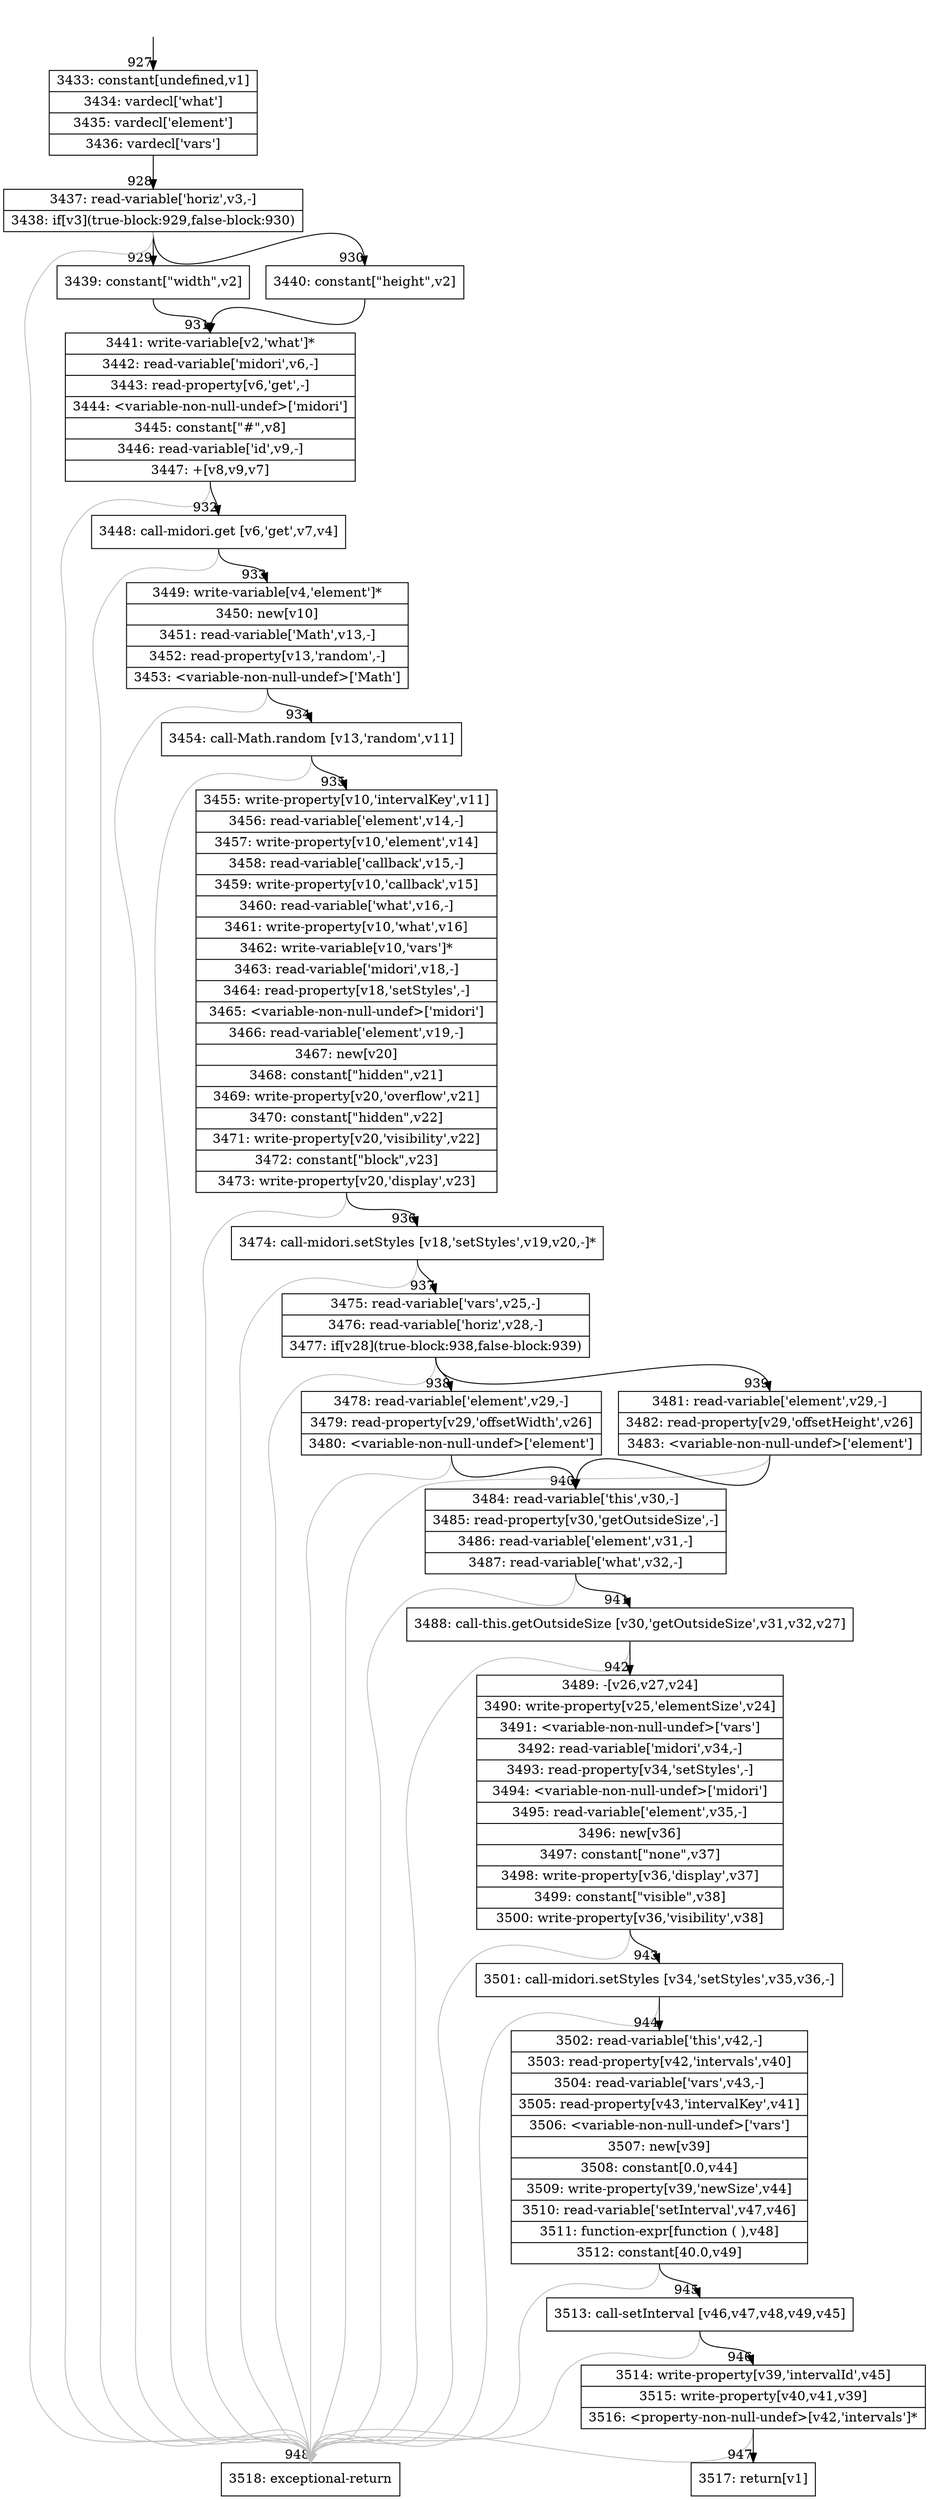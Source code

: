 digraph {
rankdir="TD"
BB_entry49[shape=none,label=""];
BB_entry49 -> BB927 [tailport=s, headport=n, headlabel="    927"]
BB927 [shape=record label="{3433: constant[undefined,v1]|3434: vardecl['what']|3435: vardecl['element']|3436: vardecl['vars']}" ] 
BB927 -> BB928 [tailport=s, headport=n, headlabel="      928"]
BB928 [shape=record label="{3437: read-variable['horiz',v3,-]|3438: if[v3](true-block:929,false-block:930)}" ] 
BB928 -> BB929 [tailport=s, headport=n, headlabel="      929"]
BB928 -> BB930 [tailport=s, headport=n, headlabel="      930"]
BB928 -> BB948 [tailport=s, headport=n, color=gray, headlabel="      948"]
BB929 [shape=record label="{3439: constant[\"width\",v2]}" ] 
BB929 -> BB931 [tailport=s, headport=n, headlabel="      931"]
BB930 [shape=record label="{3440: constant[\"height\",v2]}" ] 
BB930 -> BB931 [tailport=s, headport=n]
BB931 [shape=record label="{3441: write-variable[v2,'what']*|3442: read-variable['midori',v6,-]|3443: read-property[v6,'get',-]|3444: \<variable-non-null-undef\>['midori']|3445: constant[\"#\",v8]|3446: read-variable['id',v9,-]|3447: +[v8,v9,v7]}" ] 
BB931 -> BB932 [tailport=s, headport=n, headlabel="      932"]
BB931 -> BB948 [tailport=s, headport=n, color=gray]
BB932 [shape=record label="{3448: call-midori.get [v6,'get',v7,v4]}" ] 
BB932 -> BB933 [tailport=s, headport=n, headlabel="      933"]
BB932 -> BB948 [tailport=s, headport=n, color=gray]
BB933 [shape=record label="{3449: write-variable[v4,'element']*|3450: new[v10]|3451: read-variable['Math',v13,-]|3452: read-property[v13,'random',-]|3453: \<variable-non-null-undef\>['Math']}" ] 
BB933 -> BB934 [tailport=s, headport=n, headlabel="      934"]
BB933 -> BB948 [tailport=s, headport=n, color=gray]
BB934 [shape=record label="{3454: call-Math.random [v13,'random',v11]}" ] 
BB934 -> BB935 [tailport=s, headport=n, headlabel="      935"]
BB934 -> BB948 [tailport=s, headport=n, color=gray]
BB935 [shape=record label="{3455: write-property[v10,'intervalKey',v11]|3456: read-variable['element',v14,-]|3457: write-property[v10,'element',v14]|3458: read-variable['callback',v15,-]|3459: write-property[v10,'callback',v15]|3460: read-variable['what',v16,-]|3461: write-property[v10,'what',v16]|3462: write-variable[v10,'vars']*|3463: read-variable['midori',v18,-]|3464: read-property[v18,'setStyles',-]|3465: \<variable-non-null-undef\>['midori']|3466: read-variable['element',v19,-]|3467: new[v20]|3468: constant[\"hidden\",v21]|3469: write-property[v20,'overflow',v21]|3470: constant[\"hidden\",v22]|3471: write-property[v20,'visibility',v22]|3472: constant[\"block\",v23]|3473: write-property[v20,'display',v23]}" ] 
BB935 -> BB936 [tailport=s, headport=n, headlabel="      936"]
BB935 -> BB948 [tailport=s, headport=n, color=gray]
BB936 [shape=record label="{3474: call-midori.setStyles [v18,'setStyles',v19,v20,-]*}" ] 
BB936 -> BB937 [tailport=s, headport=n, headlabel="      937"]
BB936 -> BB948 [tailport=s, headport=n, color=gray]
BB937 [shape=record label="{3475: read-variable['vars',v25,-]|3476: read-variable['horiz',v28,-]|3477: if[v28](true-block:938,false-block:939)}" ] 
BB937 -> BB938 [tailport=s, headport=n, headlabel="      938"]
BB937 -> BB939 [tailport=s, headport=n, headlabel="      939"]
BB937 -> BB948 [tailport=s, headport=n, color=gray]
BB938 [shape=record label="{3478: read-variable['element',v29,-]|3479: read-property[v29,'offsetWidth',v26]|3480: \<variable-non-null-undef\>['element']}" ] 
BB938 -> BB940 [tailport=s, headport=n, headlabel="      940"]
BB938 -> BB948 [tailport=s, headport=n, color=gray]
BB939 [shape=record label="{3481: read-variable['element',v29,-]|3482: read-property[v29,'offsetHeight',v26]|3483: \<variable-non-null-undef\>['element']}" ] 
BB939 -> BB940 [tailport=s, headport=n]
BB939 -> BB948 [tailport=s, headport=n, color=gray]
BB940 [shape=record label="{3484: read-variable['this',v30,-]|3485: read-property[v30,'getOutsideSize',-]|3486: read-variable['element',v31,-]|3487: read-variable['what',v32,-]}" ] 
BB940 -> BB941 [tailport=s, headport=n, headlabel="      941"]
BB940 -> BB948 [tailport=s, headport=n, color=gray]
BB941 [shape=record label="{3488: call-this.getOutsideSize [v30,'getOutsideSize',v31,v32,v27]}" ] 
BB941 -> BB942 [tailport=s, headport=n, headlabel="      942"]
BB941 -> BB948 [tailport=s, headport=n, color=gray]
BB942 [shape=record label="{3489: -[v26,v27,v24]|3490: write-property[v25,'elementSize',v24]|3491: \<variable-non-null-undef\>['vars']|3492: read-variable['midori',v34,-]|3493: read-property[v34,'setStyles',-]|3494: \<variable-non-null-undef\>['midori']|3495: read-variable['element',v35,-]|3496: new[v36]|3497: constant[\"none\",v37]|3498: write-property[v36,'display',v37]|3499: constant[\"visible\",v38]|3500: write-property[v36,'visibility',v38]}" ] 
BB942 -> BB943 [tailport=s, headport=n, headlabel="      943"]
BB942 -> BB948 [tailport=s, headport=n, color=gray]
BB943 [shape=record label="{3501: call-midori.setStyles [v34,'setStyles',v35,v36,-]}" ] 
BB943 -> BB944 [tailport=s, headport=n, headlabel="      944"]
BB943 -> BB948 [tailport=s, headport=n, color=gray]
BB944 [shape=record label="{3502: read-variable['this',v42,-]|3503: read-property[v42,'intervals',v40]|3504: read-variable['vars',v43,-]|3505: read-property[v43,'intervalKey',v41]|3506: \<variable-non-null-undef\>['vars']|3507: new[v39]|3508: constant[0.0,v44]|3509: write-property[v39,'newSize',v44]|3510: read-variable['setInterval',v47,v46]|3511: function-expr[function ( ),v48]|3512: constant[40.0,v49]}" ] 
BB944 -> BB945 [tailport=s, headport=n, headlabel="      945"]
BB944 -> BB948 [tailport=s, headport=n, color=gray]
BB945 [shape=record label="{3513: call-setInterval [v46,v47,v48,v49,v45]}" ] 
BB945 -> BB946 [tailport=s, headport=n, headlabel="      946"]
BB945 -> BB948 [tailport=s, headport=n, color=gray]
BB946 [shape=record label="{3514: write-property[v39,'intervalId',v45]|3515: write-property[v40,v41,v39]|3516: \<property-non-null-undef\>[v42,'intervals']*}" ] 
BB946 -> BB947 [tailport=s, headport=n, headlabel="      947"]
BB946 -> BB948 [tailport=s, headport=n, color=gray]
BB947 [shape=record label="{3517: return[v1]}" ] 
BB948 [shape=record label="{3518: exceptional-return}" ] 
//#$~ 696
}
